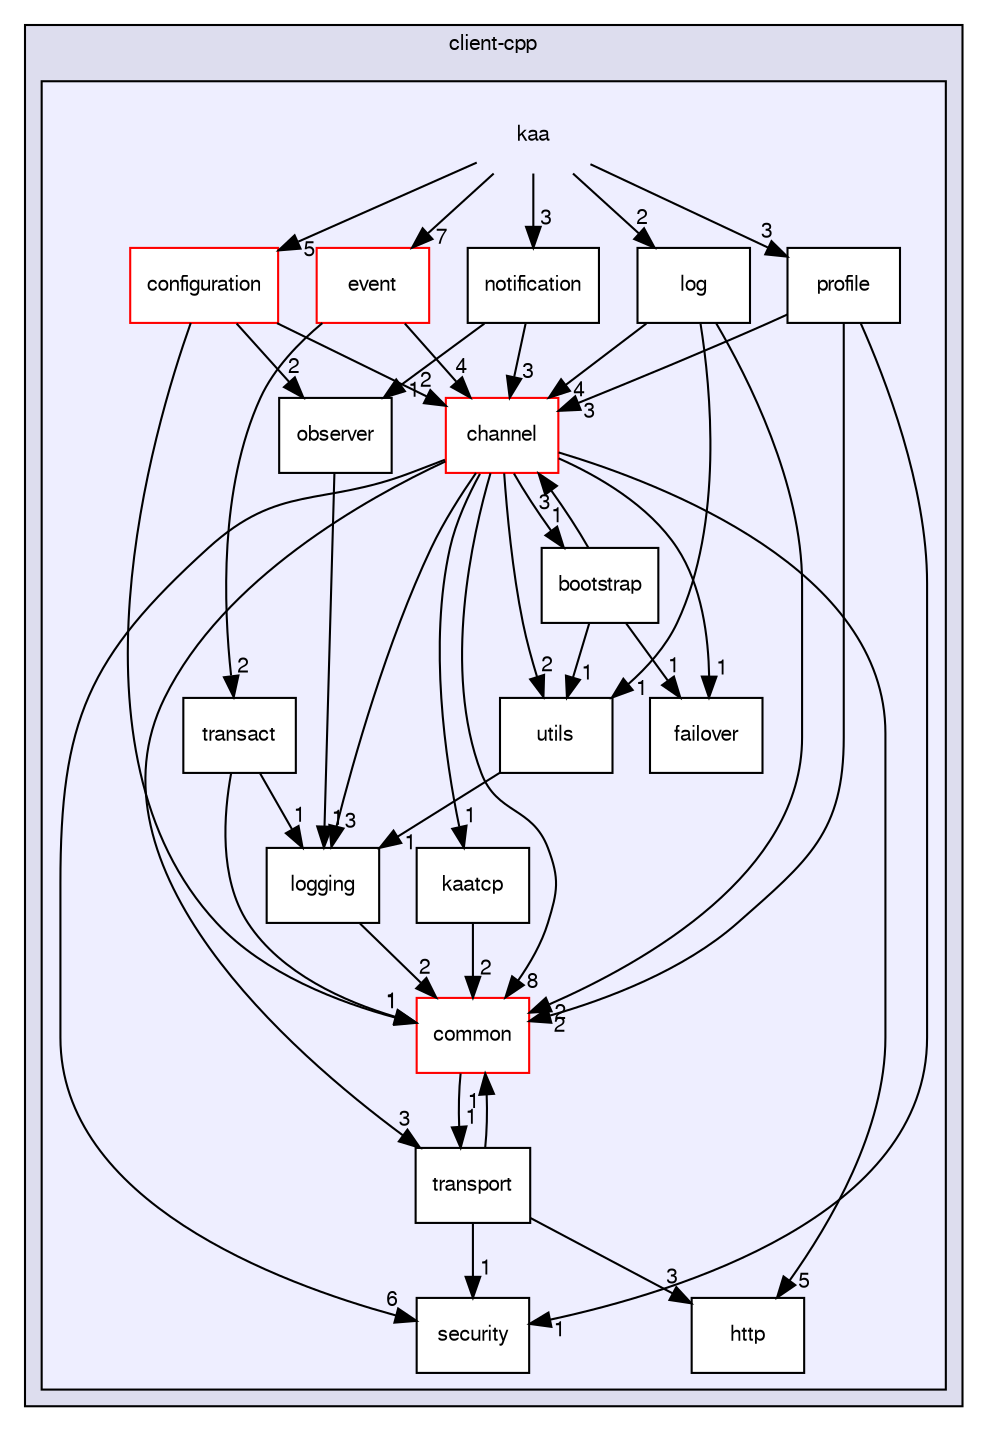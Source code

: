 digraph "/var/lib/jenkins/workspace/kaa_stable/client/client-multi/client-cpp/kaa" {
  bgcolor=transparent;
  compound=true
  node [ fontsize="10", fontname="FreeSans"];
  edge [ labelfontsize="10", labelfontname="FreeSans"];
  subgraph clusterdir_6c948d767caf930dc5f0dbd2ef187244 {
    graph [ bgcolor="#ddddee", pencolor="black", label="client-cpp" fontname="FreeSans", fontsize="10", URL="dir_6c948d767caf930dc5f0dbd2ef187244.html"]
  subgraph clusterdir_83f90e4da98ad448748a0c1293854263 {
    graph [ bgcolor="#eeeeff", pencolor="black", label="" URL="dir_83f90e4da98ad448748a0c1293854263.html"];
    dir_83f90e4da98ad448748a0c1293854263 [shape=plaintext label="kaa"];
    dir_18be0b2d964b07d50860ab78d502bbbf [shape=box label="bootstrap" color="black" fillcolor="white" style="filled" URL="dir_18be0b2d964b07d50860ab78d502bbbf.html"];
    dir_e0d3c5e08d2a34b96d39e895ad0bbab8 [shape=box label="channel" color="red" fillcolor="white" style="filled" URL="dir_e0d3c5e08d2a34b96d39e895ad0bbab8.html"];
    dir_1ce304b01336447395af3637d7d1b29f [shape=box label="common" color="red" fillcolor="white" style="filled" URL="dir_1ce304b01336447395af3637d7d1b29f.html"];
    dir_230b36af7c735be2433e119c1ba09e4d [shape=box label="configuration" color="red" fillcolor="white" style="filled" URL="dir_230b36af7c735be2433e119c1ba09e4d.html"];
    dir_64303bfe0c57eb336a8e27fbff9e5cc0 [shape=box label="event" color="red" fillcolor="white" style="filled" URL="dir_64303bfe0c57eb336a8e27fbff9e5cc0.html"];
    dir_b64824f2cc76cb71aef59814b058e51a [shape=box label="failover" color="black" fillcolor="white" style="filled" URL="dir_b64824f2cc76cb71aef59814b058e51a.html"];
    dir_0f74aed913855a8ac373e87458ac2ffb [shape=box label="http" color="black" fillcolor="white" style="filled" URL="dir_0f74aed913855a8ac373e87458ac2ffb.html"];
    dir_dde3a508c72b038fc5a353259d77a8e9 [shape=box label="kaatcp" color="black" fillcolor="white" style="filled" URL="dir_dde3a508c72b038fc5a353259d77a8e9.html"];
    dir_307316089663e495b19829194eebdeab [shape=box label="log" color="black" fillcolor="white" style="filled" URL="dir_307316089663e495b19829194eebdeab.html"];
    dir_3df7e76c44d941fae8903687d8eead5b [shape=box label="logging" color="black" fillcolor="white" style="filled" URL="dir_3df7e76c44d941fae8903687d8eead5b.html"];
    dir_36e0ac03a229f34c54c75ffb7231630b [shape=box label="notification" color="black" fillcolor="white" style="filled" URL="dir_36e0ac03a229f34c54c75ffb7231630b.html"];
    dir_8cfba5d75a6eafa0a0a3cbd7ad99f3cc [shape=box label="observer" color="black" fillcolor="white" style="filled" URL="dir_8cfba5d75a6eafa0a0a3cbd7ad99f3cc.html"];
    dir_05b69ccf18a4a977e745c043183cd6d9 [shape=box label="profile" color="black" fillcolor="white" style="filled" URL="dir_05b69ccf18a4a977e745c043183cd6d9.html"];
    dir_9778d4bf6183422a66b3de3497a3ecbf [shape=box label="security" color="black" fillcolor="white" style="filled" URL="dir_9778d4bf6183422a66b3de3497a3ecbf.html"];
    dir_ad7469b7b033b5c61467ea564b8b4e53 [shape=box label="transact" color="black" fillcolor="white" style="filled" URL="dir_ad7469b7b033b5c61467ea564b8b4e53.html"];
    dir_9859074c69d47fa78b6e468178f1601b [shape=box label="transport" color="black" fillcolor="white" style="filled" URL="dir_9859074c69d47fa78b6e468178f1601b.html"];
    dir_ca18eb745051c7269b315ff016123919 [shape=box label="utils" color="black" fillcolor="white" style="filled" URL="dir_ca18eb745051c7269b315ff016123919.html"];
  }
  }
  dir_ad7469b7b033b5c61467ea564b8b4e53->dir_3df7e76c44d941fae8903687d8eead5b [headlabel="1", labeldistance=1.5 headhref="dir_000030_000025.html"];
  dir_ad7469b7b033b5c61467ea564b8b4e53->dir_1ce304b01336447395af3637d7d1b29f [headlabel="1", labeldistance=1.5 headhref="dir_000030_000014.html"];
  dir_230b36af7c735be2433e119c1ba09e4d->dir_1ce304b01336447395af3637d7d1b29f [headlabel="1", labeldistance=1.5 headhref="dir_000016_000014.html"];
  dir_230b36af7c735be2433e119c1ba09e4d->dir_8cfba5d75a6eafa0a0a3cbd7ad99f3cc [headlabel="2", labeldistance=1.5 headhref="dir_000016_000027.html"];
  dir_230b36af7c735be2433e119c1ba09e4d->dir_e0d3c5e08d2a34b96d39e895ad0bbab8 [headlabel="2", labeldistance=1.5 headhref="dir_000016_000010.html"];
  dir_3df7e76c44d941fae8903687d8eead5b->dir_1ce304b01336447395af3637d7d1b29f [headlabel="2", labeldistance=1.5 headhref="dir_000025_000014.html"];
  dir_1ce304b01336447395af3637d7d1b29f->dir_9859074c69d47fa78b6e468178f1601b [headlabel="1", labeldistance=1.5 headhref="dir_000014_000031.html"];
  dir_ca18eb745051c7269b315ff016123919->dir_3df7e76c44d941fae8903687d8eead5b [headlabel="1", labeldistance=1.5 headhref="dir_000032_000025.html"];
  dir_8cfba5d75a6eafa0a0a3cbd7ad99f3cc->dir_3df7e76c44d941fae8903687d8eead5b [headlabel="1", labeldistance=1.5 headhref="dir_000027_000025.html"];
  dir_9859074c69d47fa78b6e468178f1601b->dir_9778d4bf6183422a66b3de3497a3ecbf [headlabel="1", labeldistance=1.5 headhref="dir_000031_000029.html"];
  dir_9859074c69d47fa78b6e468178f1601b->dir_1ce304b01336447395af3637d7d1b29f [headlabel="1", labeldistance=1.5 headhref="dir_000031_000014.html"];
  dir_9859074c69d47fa78b6e468178f1601b->dir_0f74aed913855a8ac373e87458ac2ffb [headlabel="3", labeldistance=1.5 headhref="dir_000031_000022.html"];
  dir_307316089663e495b19829194eebdeab->dir_1ce304b01336447395af3637d7d1b29f [headlabel="2", labeldistance=1.5 headhref="dir_000024_000014.html"];
  dir_307316089663e495b19829194eebdeab->dir_ca18eb745051c7269b315ff016123919 [headlabel="1", labeldistance=1.5 headhref="dir_000024_000032.html"];
  dir_307316089663e495b19829194eebdeab->dir_e0d3c5e08d2a34b96d39e895ad0bbab8 [headlabel="4", labeldistance=1.5 headhref="dir_000024_000010.html"];
  dir_e0d3c5e08d2a34b96d39e895ad0bbab8->dir_9778d4bf6183422a66b3de3497a3ecbf [headlabel="6", labeldistance=1.5 headhref="dir_000010_000029.html"];
  dir_e0d3c5e08d2a34b96d39e895ad0bbab8->dir_3df7e76c44d941fae8903687d8eead5b [headlabel="3", labeldistance=1.5 headhref="dir_000010_000025.html"];
  dir_e0d3c5e08d2a34b96d39e895ad0bbab8->dir_1ce304b01336447395af3637d7d1b29f [headlabel="8", labeldistance=1.5 headhref="dir_000010_000014.html"];
  dir_e0d3c5e08d2a34b96d39e895ad0bbab8->dir_ca18eb745051c7269b315ff016123919 [headlabel="2", labeldistance=1.5 headhref="dir_000010_000032.html"];
  dir_e0d3c5e08d2a34b96d39e895ad0bbab8->dir_0f74aed913855a8ac373e87458ac2ffb [headlabel="5", labeldistance=1.5 headhref="dir_000010_000022.html"];
  dir_e0d3c5e08d2a34b96d39e895ad0bbab8->dir_9859074c69d47fa78b6e468178f1601b [headlabel="3", labeldistance=1.5 headhref="dir_000010_000031.html"];
  dir_e0d3c5e08d2a34b96d39e895ad0bbab8->dir_b64824f2cc76cb71aef59814b058e51a [headlabel="1", labeldistance=1.5 headhref="dir_000010_000021.html"];
  dir_e0d3c5e08d2a34b96d39e895ad0bbab8->dir_18be0b2d964b07d50860ab78d502bbbf [headlabel="1", labeldistance=1.5 headhref="dir_000010_000009.html"];
  dir_e0d3c5e08d2a34b96d39e895ad0bbab8->dir_dde3a508c72b038fc5a353259d77a8e9 [headlabel="1", labeldistance=1.5 headhref="dir_000010_000023.html"];
  dir_05b69ccf18a4a977e745c043183cd6d9->dir_9778d4bf6183422a66b3de3497a3ecbf [headlabel="1", labeldistance=1.5 headhref="dir_000028_000029.html"];
  dir_05b69ccf18a4a977e745c043183cd6d9->dir_1ce304b01336447395af3637d7d1b29f [headlabel="2", labeldistance=1.5 headhref="dir_000028_000014.html"];
  dir_05b69ccf18a4a977e745c043183cd6d9->dir_e0d3c5e08d2a34b96d39e895ad0bbab8 [headlabel="3", labeldistance=1.5 headhref="dir_000028_000010.html"];
  dir_64303bfe0c57eb336a8e27fbff9e5cc0->dir_ad7469b7b033b5c61467ea564b8b4e53 [headlabel="2", labeldistance=1.5 headhref="dir_000019_000030.html"];
  dir_64303bfe0c57eb336a8e27fbff9e5cc0->dir_e0d3c5e08d2a34b96d39e895ad0bbab8 [headlabel="4", labeldistance=1.5 headhref="dir_000019_000010.html"];
  dir_18be0b2d964b07d50860ab78d502bbbf->dir_ca18eb745051c7269b315ff016123919 [headlabel="1", labeldistance=1.5 headhref="dir_000009_000032.html"];
  dir_18be0b2d964b07d50860ab78d502bbbf->dir_b64824f2cc76cb71aef59814b058e51a [headlabel="1", labeldistance=1.5 headhref="dir_000009_000021.html"];
  dir_18be0b2d964b07d50860ab78d502bbbf->dir_e0d3c5e08d2a34b96d39e895ad0bbab8 [headlabel="3", labeldistance=1.5 headhref="dir_000009_000010.html"];
  dir_dde3a508c72b038fc5a353259d77a8e9->dir_1ce304b01336447395af3637d7d1b29f [headlabel="2", labeldistance=1.5 headhref="dir_000023_000014.html"];
  dir_36e0ac03a229f34c54c75ffb7231630b->dir_8cfba5d75a6eafa0a0a3cbd7ad99f3cc [headlabel="1", labeldistance=1.5 headhref="dir_000026_000027.html"];
  dir_36e0ac03a229f34c54c75ffb7231630b->dir_e0d3c5e08d2a34b96d39e895ad0bbab8 [headlabel="3", labeldistance=1.5 headhref="dir_000026_000010.html"];
  dir_83f90e4da98ad448748a0c1293854263->dir_230b36af7c735be2433e119c1ba09e4d [headlabel="5", labeldistance=1.5 headhref="dir_000008_000016.html"];
  dir_83f90e4da98ad448748a0c1293854263->dir_307316089663e495b19829194eebdeab [headlabel="2", labeldistance=1.5 headhref="dir_000008_000024.html"];
  dir_83f90e4da98ad448748a0c1293854263->dir_05b69ccf18a4a977e745c043183cd6d9 [headlabel="3", labeldistance=1.5 headhref="dir_000008_000028.html"];
  dir_83f90e4da98ad448748a0c1293854263->dir_64303bfe0c57eb336a8e27fbff9e5cc0 [headlabel="7", labeldistance=1.5 headhref="dir_000008_000019.html"];
  dir_83f90e4da98ad448748a0c1293854263->dir_36e0ac03a229f34c54c75ffb7231630b [headlabel="3", labeldistance=1.5 headhref="dir_000008_000026.html"];
}
